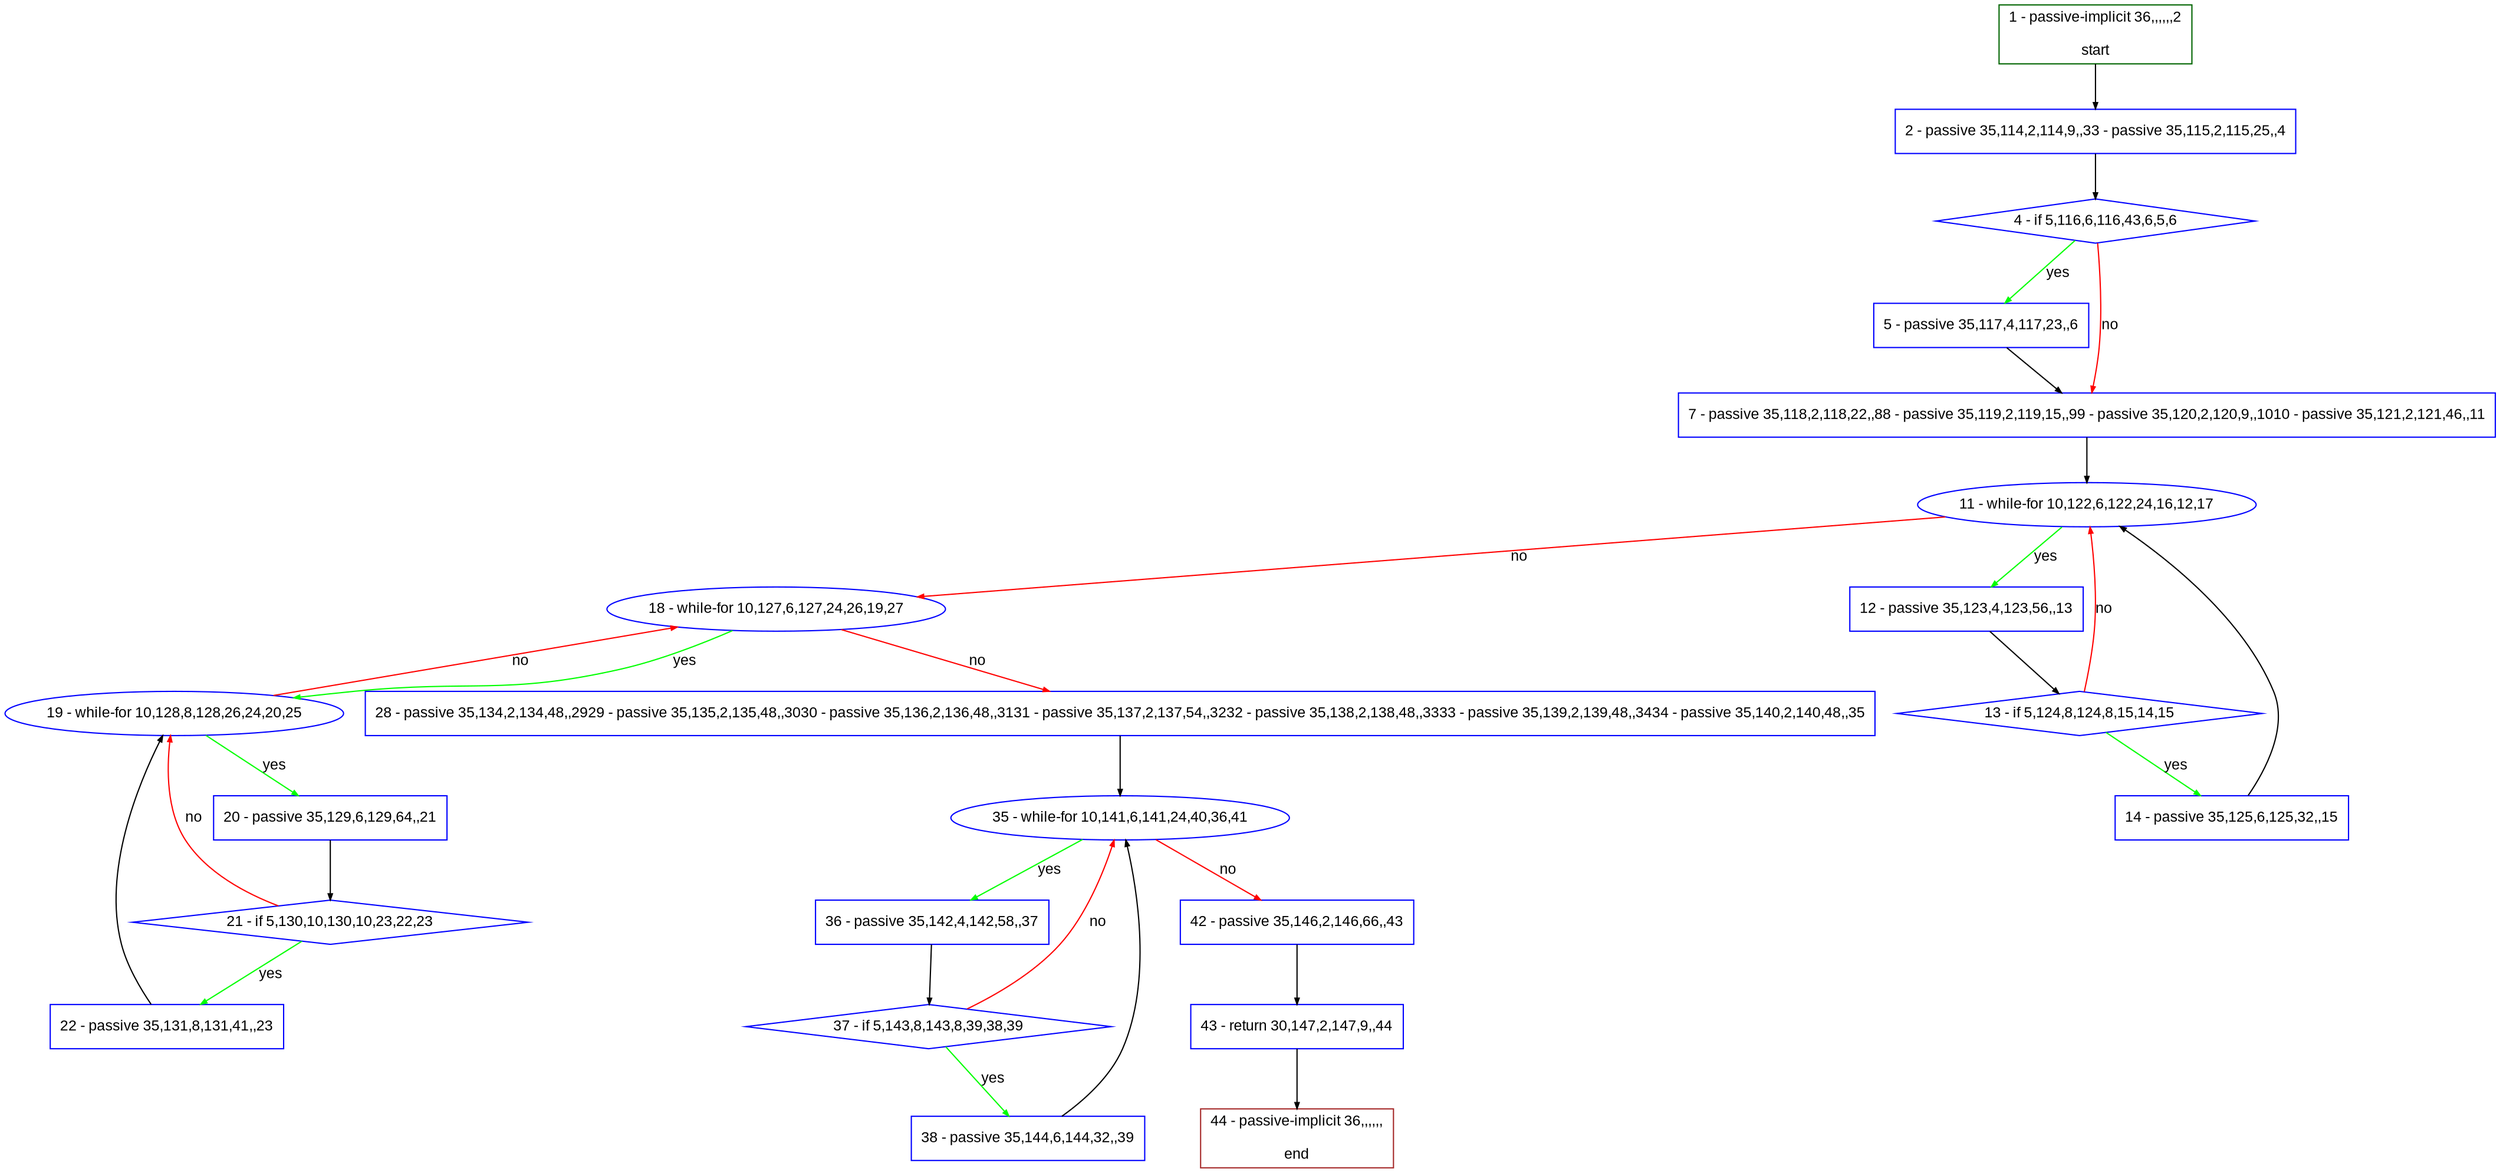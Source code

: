 digraph "" {
  graph [pack="true", label="", fontsize="12", packmode="clust", fontname="Arial", fillcolor="#FFFFCC", bgcolor="white", style="rounded,filled", compound="true"];
  node [node_initialized="no", label="", color="grey", fontsize="12", fillcolor="white", fontname="Arial", style="filled", shape="rectangle", compound="true", fixedsize="false"];
  edge [fontcolor="black", arrowhead="normal", arrowtail="none", arrowsize="0.5", ltail="", label="", color="black", fontsize="12", lhead="", fontname="Arial", dir="forward", compound="true"];
  __N1 [label="2 - passive 35,114,2,114,9,,33 - passive 35,115,2,115,25,,4", color="#0000ff", fillcolor="#ffffff", style="filled", shape="box"];
  __N2 [label="1 - passive-implicit 36,,,,,,2\n\nstart", color="#006400", fillcolor="#ffffff", style="filled", shape="box"];
  __N3 [label="4 - if 5,116,6,116,43,6,5,6", color="#0000ff", fillcolor="#ffffff", style="filled", shape="diamond"];
  __N4 [label="5 - passive 35,117,4,117,23,,6", color="#0000ff", fillcolor="#ffffff", style="filled", shape="box"];
  __N5 [label="7 - passive 35,118,2,118,22,,88 - passive 35,119,2,119,15,,99 - passive 35,120,2,120,9,,1010 - passive 35,121,2,121,46,,11", color="#0000ff", fillcolor="#ffffff", style="filled", shape="box"];
  __N6 [label="11 - while-for 10,122,6,122,24,16,12,17", color="#0000ff", fillcolor="#ffffff", style="filled", shape="oval"];
  __N7 [label="12 - passive 35,123,4,123,56,,13", color="#0000ff", fillcolor="#ffffff", style="filled", shape="box"];
  __N8 [label="18 - while-for 10,127,6,127,24,26,19,27", color="#0000ff", fillcolor="#ffffff", style="filled", shape="oval"];
  __N9 [label="13 - if 5,124,8,124,8,15,14,15", color="#0000ff", fillcolor="#ffffff", style="filled", shape="diamond"];
  __N10 [label="14 - passive 35,125,6,125,32,,15", color="#0000ff", fillcolor="#ffffff", style="filled", shape="box"];
  __N11 [label="19 - while-for 10,128,8,128,26,24,20,25", color="#0000ff", fillcolor="#ffffff", style="filled", shape="oval"];
  __N12 [label="28 - passive 35,134,2,134,48,,2929 - passive 35,135,2,135,48,,3030 - passive 35,136,2,136,48,,3131 - passive 35,137,2,137,54,,3232 - passive 35,138,2,138,48,,3333 - passive 35,139,2,139,48,,3434 - passive 35,140,2,140,48,,35", color="#0000ff", fillcolor="#ffffff", style="filled", shape="box"];
  __N13 [label="20 - passive 35,129,6,129,64,,21", color="#0000ff", fillcolor="#ffffff", style="filled", shape="box"];
  __N14 [label="21 - if 5,130,10,130,10,23,22,23", color="#0000ff", fillcolor="#ffffff", style="filled", shape="diamond"];
  __N15 [label="22 - passive 35,131,8,131,41,,23", color="#0000ff", fillcolor="#ffffff", style="filled", shape="box"];
  __N16 [label="35 - while-for 10,141,6,141,24,40,36,41", color="#0000ff", fillcolor="#ffffff", style="filled", shape="oval"];
  __N17 [label="36 - passive 35,142,4,142,58,,37", color="#0000ff", fillcolor="#ffffff", style="filled", shape="box"];
  __N18 [label="42 - passive 35,146,2,146,66,,43", color="#0000ff", fillcolor="#ffffff", style="filled", shape="box"];
  __N19 [label="37 - if 5,143,8,143,8,39,38,39", color="#0000ff", fillcolor="#ffffff", style="filled", shape="diamond"];
  __N20 [label="38 - passive 35,144,6,144,32,,39", color="#0000ff", fillcolor="#ffffff", style="filled", shape="box"];
  __N21 [label="43 - return 30,147,2,147,9,,44", color="#0000ff", fillcolor="#ffffff", style="filled", shape="box"];
  __N22 [label="44 - passive-implicit 36,,,,,,\n\nend", color="#a52a2a", fillcolor="#ffffff", style="filled", shape="box"];
  __N2 -> __N1 [arrowhead="normal", arrowtail="none", color="#000000", label="", dir="forward"];
  __N1 -> __N3 [arrowhead="normal", arrowtail="none", color="#000000", label="", dir="forward"];
  __N3 -> __N4 [arrowhead="normal", arrowtail="none", color="#00ff00", label="yes", dir="forward"];
  __N3 -> __N5 [arrowhead="normal", arrowtail="none", color="#ff0000", label="no", dir="forward"];
  __N4 -> __N5 [arrowhead="normal", arrowtail="none", color="#000000", label="", dir="forward"];
  __N5 -> __N6 [arrowhead="normal", arrowtail="none", color="#000000", label="", dir="forward"];
  __N6 -> __N7 [arrowhead="normal", arrowtail="none", color="#00ff00", label="yes", dir="forward"];
  __N6 -> __N8 [arrowhead="normal", arrowtail="none", color="#ff0000", label="no", dir="forward"];
  __N7 -> __N9 [arrowhead="normal", arrowtail="none", color="#000000", label="", dir="forward"];
  __N9 -> __N6 [arrowhead="normal", arrowtail="none", color="#ff0000", label="no", dir="forward"];
  __N9 -> __N10 [arrowhead="normal", arrowtail="none", color="#00ff00", label="yes", dir="forward"];
  __N10 -> __N6 [arrowhead="normal", arrowtail="none", color="#000000", label="", dir="forward"];
  __N8 -> __N11 [arrowhead="normal", arrowtail="none", color="#00ff00", label="yes", dir="forward"];
  __N11 -> __N8 [arrowhead="normal", arrowtail="none", color="#ff0000", label="no", dir="forward"];
  __N8 -> __N12 [arrowhead="normal", arrowtail="none", color="#ff0000", label="no", dir="forward"];
  __N11 -> __N13 [arrowhead="normal", arrowtail="none", color="#00ff00", label="yes", dir="forward"];
  __N13 -> __N14 [arrowhead="normal", arrowtail="none", color="#000000", label="", dir="forward"];
  __N14 -> __N11 [arrowhead="normal", arrowtail="none", color="#ff0000", label="no", dir="forward"];
  __N14 -> __N15 [arrowhead="normal", arrowtail="none", color="#00ff00", label="yes", dir="forward"];
  __N15 -> __N11 [arrowhead="normal", arrowtail="none", color="#000000", label="", dir="forward"];
  __N12 -> __N16 [arrowhead="normal", arrowtail="none", color="#000000", label="", dir="forward"];
  __N16 -> __N17 [arrowhead="normal", arrowtail="none", color="#00ff00", label="yes", dir="forward"];
  __N16 -> __N18 [arrowhead="normal", arrowtail="none", color="#ff0000", label="no", dir="forward"];
  __N17 -> __N19 [arrowhead="normal", arrowtail="none", color="#000000", label="", dir="forward"];
  __N19 -> __N16 [arrowhead="normal", arrowtail="none", color="#ff0000", label="no", dir="forward"];
  __N19 -> __N20 [arrowhead="normal", arrowtail="none", color="#00ff00", label="yes", dir="forward"];
  __N20 -> __N16 [arrowhead="normal", arrowtail="none", color="#000000", label="", dir="forward"];
  __N18 -> __N21 [arrowhead="normal", arrowtail="none", color="#000000", label="", dir="forward"];
  __N21 -> __N22 [arrowhead="normal", arrowtail="none", color="#000000", label="", dir="forward"];
}
